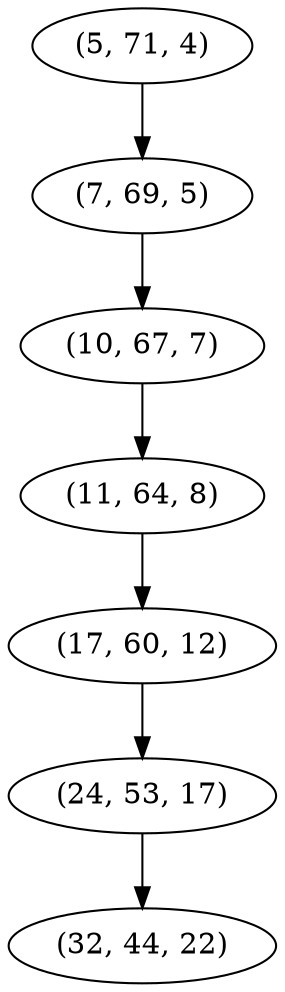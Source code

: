 digraph tree {
    "(5, 71, 4)";
    "(7, 69, 5)";
    "(10, 67, 7)";
    "(11, 64, 8)";
    "(17, 60, 12)";
    "(24, 53, 17)";
    "(32, 44, 22)";
    "(5, 71, 4)" -> "(7, 69, 5)";
    "(7, 69, 5)" -> "(10, 67, 7)";
    "(10, 67, 7)" -> "(11, 64, 8)";
    "(11, 64, 8)" -> "(17, 60, 12)";
    "(17, 60, 12)" -> "(24, 53, 17)";
    "(24, 53, 17)" -> "(32, 44, 22)";
}
